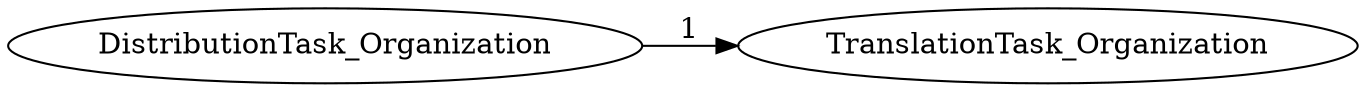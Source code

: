 digraph G {
rankdir="LR";
"DistributionTask_Organization" -> "TranslationTask_Organization" [label=1]
}
